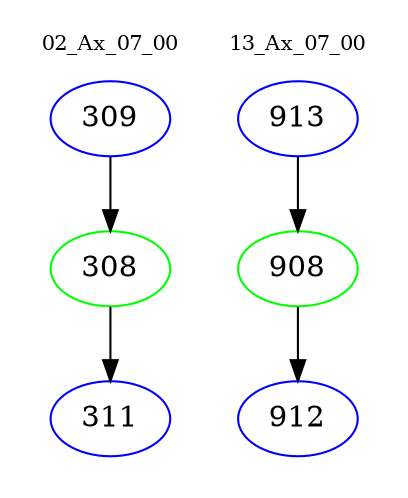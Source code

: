 digraph{
subgraph cluster_0 {
color = white
label = "02_Ax_07_00";
fontsize=10;
T0_309 [label="309", color="blue"]
T0_309 -> T0_308 [color="black"]
T0_308 [label="308", color="green"]
T0_308 -> T0_311 [color="black"]
T0_311 [label="311", color="blue"]
}
subgraph cluster_1 {
color = white
label = "13_Ax_07_00";
fontsize=10;
T1_913 [label="913", color="blue"]
T1_913 -> T1_908 [color="black"]
T1_908 [label="908", color="green"]
T1_908 -> T1_912 [color="black"]
T1_912 [label="912", color="blue"]
}
}
